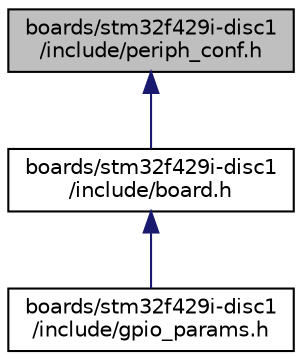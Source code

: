 digraph "boards/stm32f429i-disc1/include/periph_conf.h"
{
 // LATEX_PDF_SIZE
  edge [fontname="Helvetica",fontsize="10",labelfontname="Helvetica",labelfontsize="10"];
  node [fontname="Helvetica",fontsize="10",shape=record];
  Node1 [label="boards/stm32f429i-disc1\l/include/periph_conf.h",height=0.2,width=0.4,color="black", fillcolor="grey75", style="filled", fontcolor="black",tooltip=" "];
  Node1 -> Node2 [dir="back",color="midnightblue",fontsize="10",style="solid",fontname="Helvetica"];
  Node2 [label="boards/stm32f429i-disc1\l/include/board.h",height=0.2,width=0.4,color="black", fillcolor="white", style="filled",URL="$stm32f429i-disc1_2include_2board_8h.html",tooltip="Board specific definitions for the STM32F429I-DISC1 evaluation board."];
  Node2 -> Node3 [dir="back",color="midnightblue",fontsize="10",style="solid",fontname="Helvetica"];
  Node3 [label="boards/stm32f429i-disc1\l/include/gpio_params.h",height=0.2,width=0.4,color="black", fillcolor="white", style="filled",URL="$stm32f429i-disc1_2include_2gpio__params_8h.html",tooltip="Board specific configuration of direct mapped GPIOs."];
}
